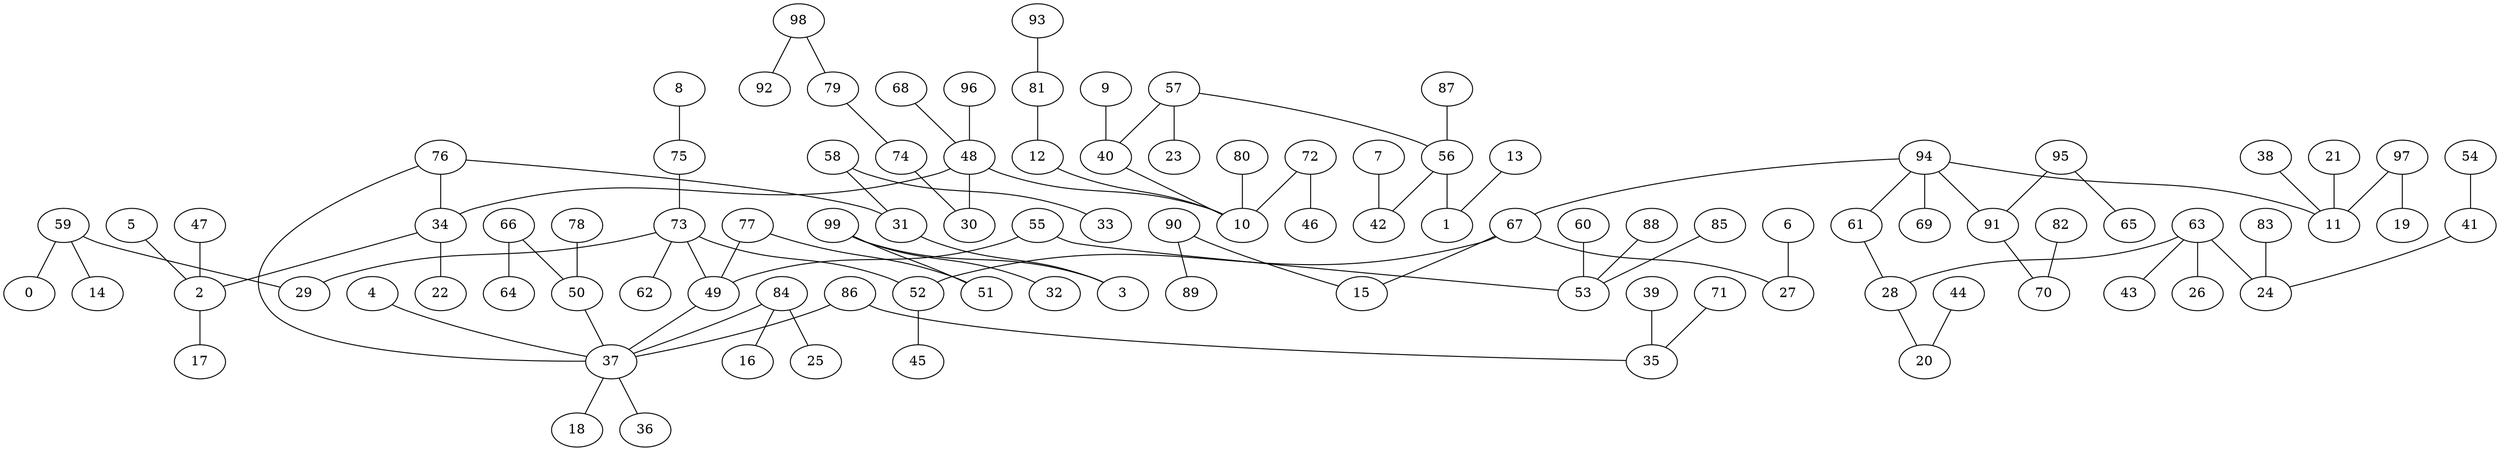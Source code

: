 digraph GG_graph {

subgraph G_graph {
edge [color = black]
"6" -> "27" [dir = none]
"93" -> "81" [dir = none]
"7" -> "42" [dir = none]
"82" -> "70" [dir = none]
"80" -> "10" [dir = none]
"60" -> "53" [dir = none]
"88" -> "53" [dir = none]
"87" -> "56" [dir = none]
"54" -> "41" [dir = none]
"68" -> "48" [dir = none]
"97" -> "19" [dir = none]
"97" -> "11" [dir = none]
"83" -> "24" [dir = none]
"5" -> "2" [dir = none]
"98" -> "92" [dir = none]
"98" -> "79" [dir = none]
"39" -> "35" [dir = none]
"90" -> "89" [dir = none]
"90" -> "15" [dir = none]
"38" -> "11" [dir = none]
"61" -> "28" [dir = none]
"48" -> "30" [dir = none]
"48" -> "10" [dir = none]
"48" -> "34" [dir = none]
"12" -> "10" [dir = none]
"44" -> "20" [dir = none]
"40" -> "10" [dir = none]
"99" -> "51" [dir = none]
"99" -> "32" [dir = none]
"99" -> "3" [dir = none]
"79" -> "74" [dir = none]
"56" -> "42" [dir = none]
"56" -> "1" [dir = none]
"76" -> "31" [dir = none]
"76" -> "34" [dir = none]
"76" -> "37" [dir = none]
"91" -> "70" [dir = none]
"34" -> "22" [dir = none]
"34" -> "2" [dir = none]
"4" -> "37" [dir = none]
"13" -> "1" [dir = none]
"74" -> "30" [dir = none]
"66" -> "64" [dir = none]
"66" -> "50" [dir = none]
"75" -> "73" [dir = none]
"73" -> "62" [dir = none]
"73" -> "29" [dir = none]
"73" -> "52" [dir = none]
"73" -> "49" [dir = none]
"49" -> "37" [dir = none]
"2" -> "17" [dir = none]
"94" -> "91" [dir = none]
"94" -> "11" [dir = none]
"94" -> "61" [dir = none]
"94" -> "69" [dir = none]
"94" -> "67" [dir = none]
"47" -> "2" [dir = none]
"96" -> "48" [dir = none]
"86" -> "35" [dir = none]
"86" -> "37" [dir = none]
"55" -> "53" [dir = none]
"55" -> "49" [dir = none]
"50" -> "37" [dir = none]
"67" -> "27" [dir = none]
"67" -> "15" [dir = none]
"67" -> "52" [dir = none]
"59" -> "14" [dir = none]
"59" -> "0" [dir = none]
"59" -> "29" [dir = none]
"71" -> "35" [dir = none]
"57" -> "23" [dir = none]
"57" -> "56" [dir = none]
"57" -> "40" [dir = none]
"31" -> "3" [dir = none]
"52" -> "45" [dir = none]
"8" -> "75" [dir = none]
"72" -> "46" [dir = none]
"72" -> "10" [dir = none]
"77" -> "49" [dir = none]
"28" -> "20" [dir = none]
"41" -> "24" [dir = none]
"21" -> "11" [dir = none]
"78" -> "50" [dir = none]
"37" -> "18" [dir = none]
"37" -> "36" [dir = none]
"9" -> "40" [dir = none]
"85" -> "53" [dir = none]
"58" -> "33" [dir = none]
"58" -> "31" [dir = none]
"84" -> "16" [dir = none]
"84" -> "25" [dir = none]
"84" -> "37" [dir = none]
"63" -> "43" [dir = none]
"63" -> "26" [dir = none]
"63" -> "24" [dir = none]
"63" -> "28" [dir = none]
"81" -> "12" [dir = none]
"95" -> "65" [dir = none]
"95" -> "91" [dir = none]
"77" -> "51" [dir = none]
}

}
